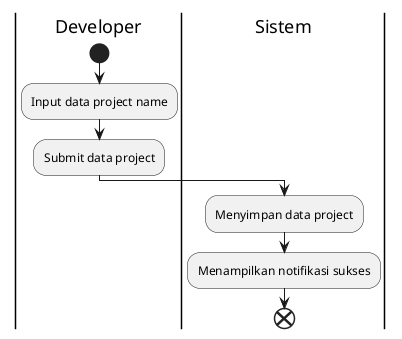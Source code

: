 @startuml create project
|Developer|
start
:Input data project name;
:Submit data project;
|Sistem|
:Menyimpan data project;
:Menampilkan notifikasi sukses;
end
@enduml